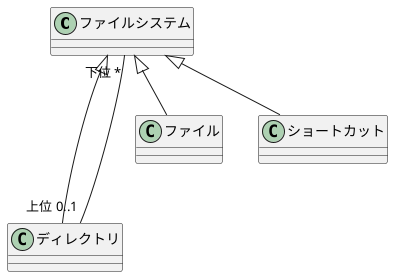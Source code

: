 @startuml

class ファイルシステム
class ディレクトリ
class ファイル
class ショートカット

ファイルシステム <|-- ディレクトリ
ファイルシステム <|-- ファイル
ファイルシステム <|-- ショートカット

ファイルシステム "下位 *"---"上位 0..1" ディレクトリ

@enduml
